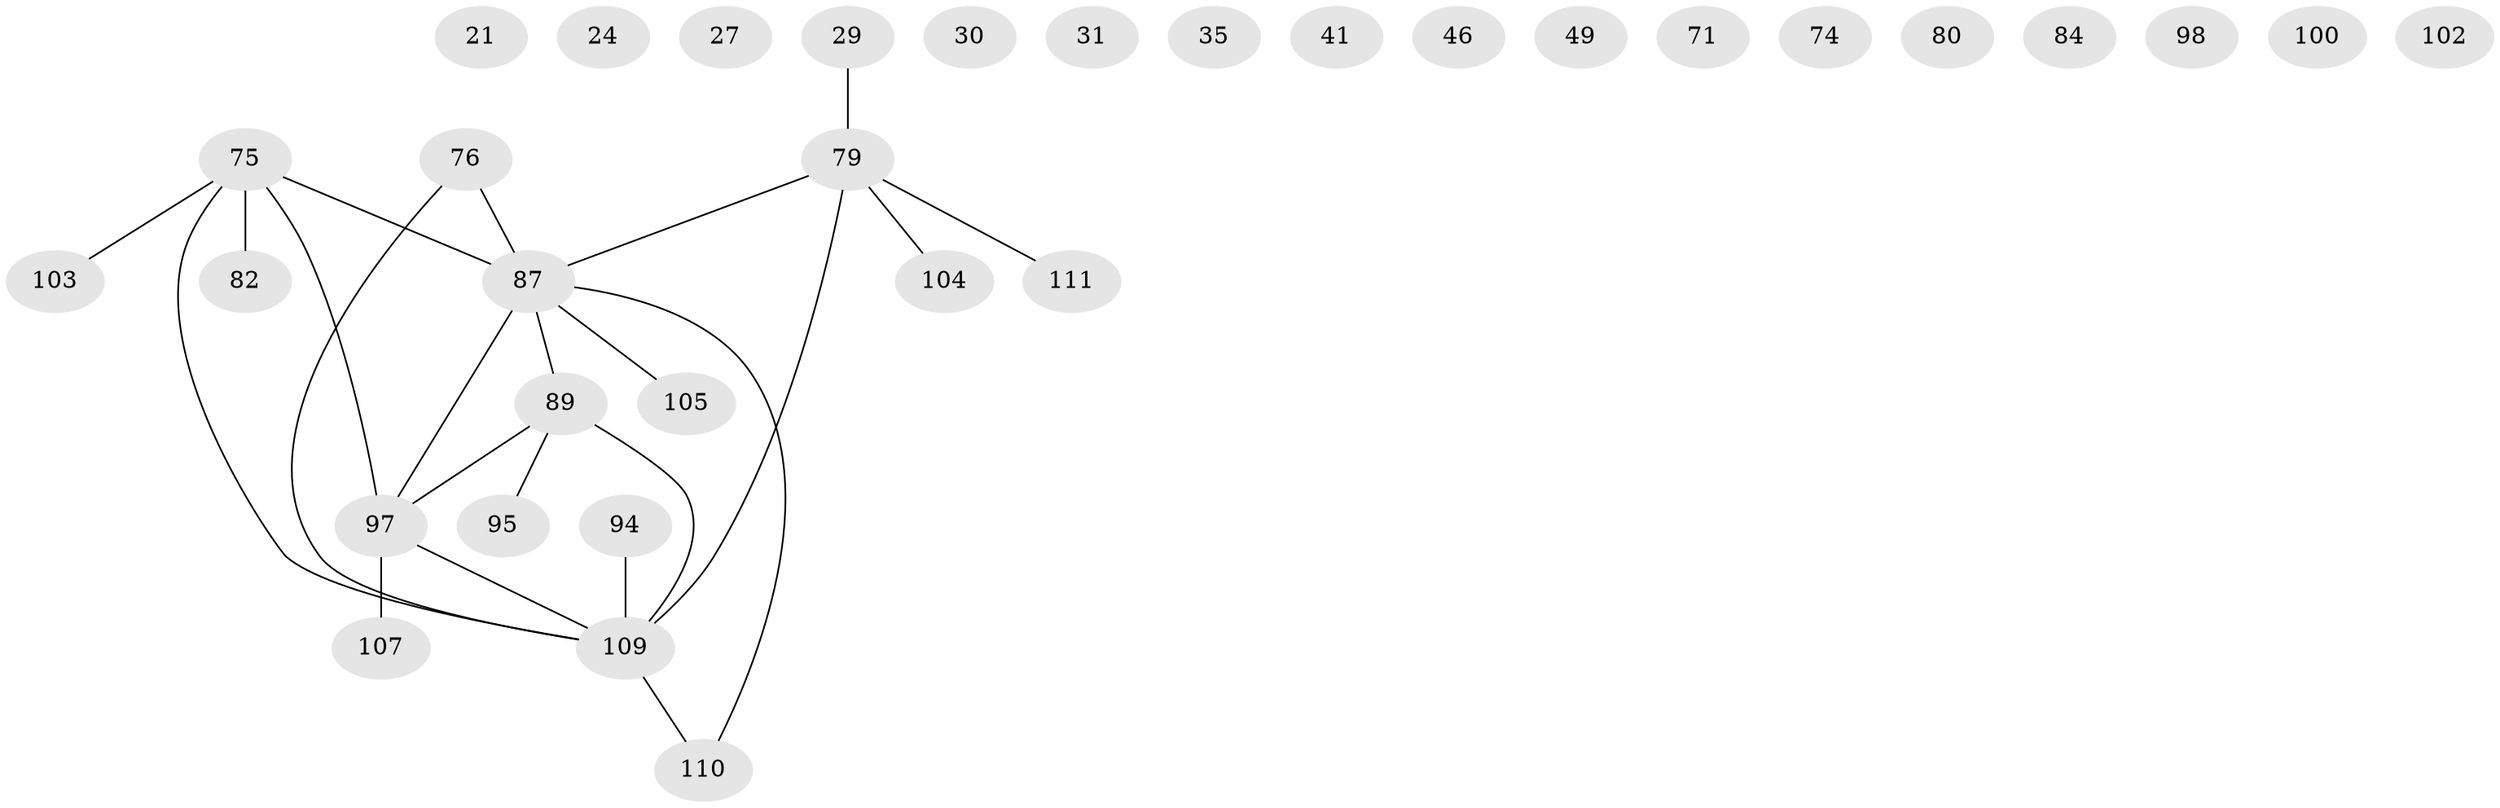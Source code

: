 // original degree distribution, {2: 0.25225225225225223, 1: 0.3153153153153153, 6: 0.009009009009009009, 5: 0.07207207207207207, 3: 0.16216216216216217, 8: 0.009009009009009009, 4: 0.07207207207207207, 0: 0.0990990990990991, 9: 0.009009009009009009}
// Generated by graph-tools (version 1.1) at 2025/43/03/04/25 21:43:02]
// undirected, 33 vertices, 23 edges
graph export_dot {
graph [start="1"]
  node [color=gray90,style=filled];
  21;
  24;
  27;
  29;
  30;
  31;
  35;
  41;
  46;
  49;
  71;
  74;
  75 [super="+69+61"];
  76 [super="+23"];
  79 [super="+52"];
  80 [super="+54"];
  82;
  84 [super="+2"];
  87 [super="+3+55+72+45"];
  89 [super="+20+51+25+85"];
  94;
  95 [super="+22"];
  97 [super="+91+62+83+90"];
  98 [super="+17"];
  100 [super="+68"];
  102 [super="+99"];
  103 [super="+81"];
  104;
  105 [super="+48+66"];
  107 [super="+39"];
  109 [super="+77+101+108"];
  110;
  111;
  29 -- 79;
  75 -- 82;
  75 -- 97 [weight=5];
  75 -- 109 [weight=5];
  75 -- 103;
  75 -- 87;
  76 -- 109;
  76 -- 87;
  79 -- 87 [weight=2];
  79 -- 104;
  79 -- 111;
  79 -- 109 [weight=4];
  87 -- 105;
  87 -- 110;
  87 -- 89 [weight=2];
  87 -- 97 [weight=4];
  89 -- 109 [weight=2];
  89 -- 95 [weight=2];
  89 -- 97;
  94 -- 109 [weight=2];
  97 -- 109;
  97 -- 107;
  109 -- 110;
}
